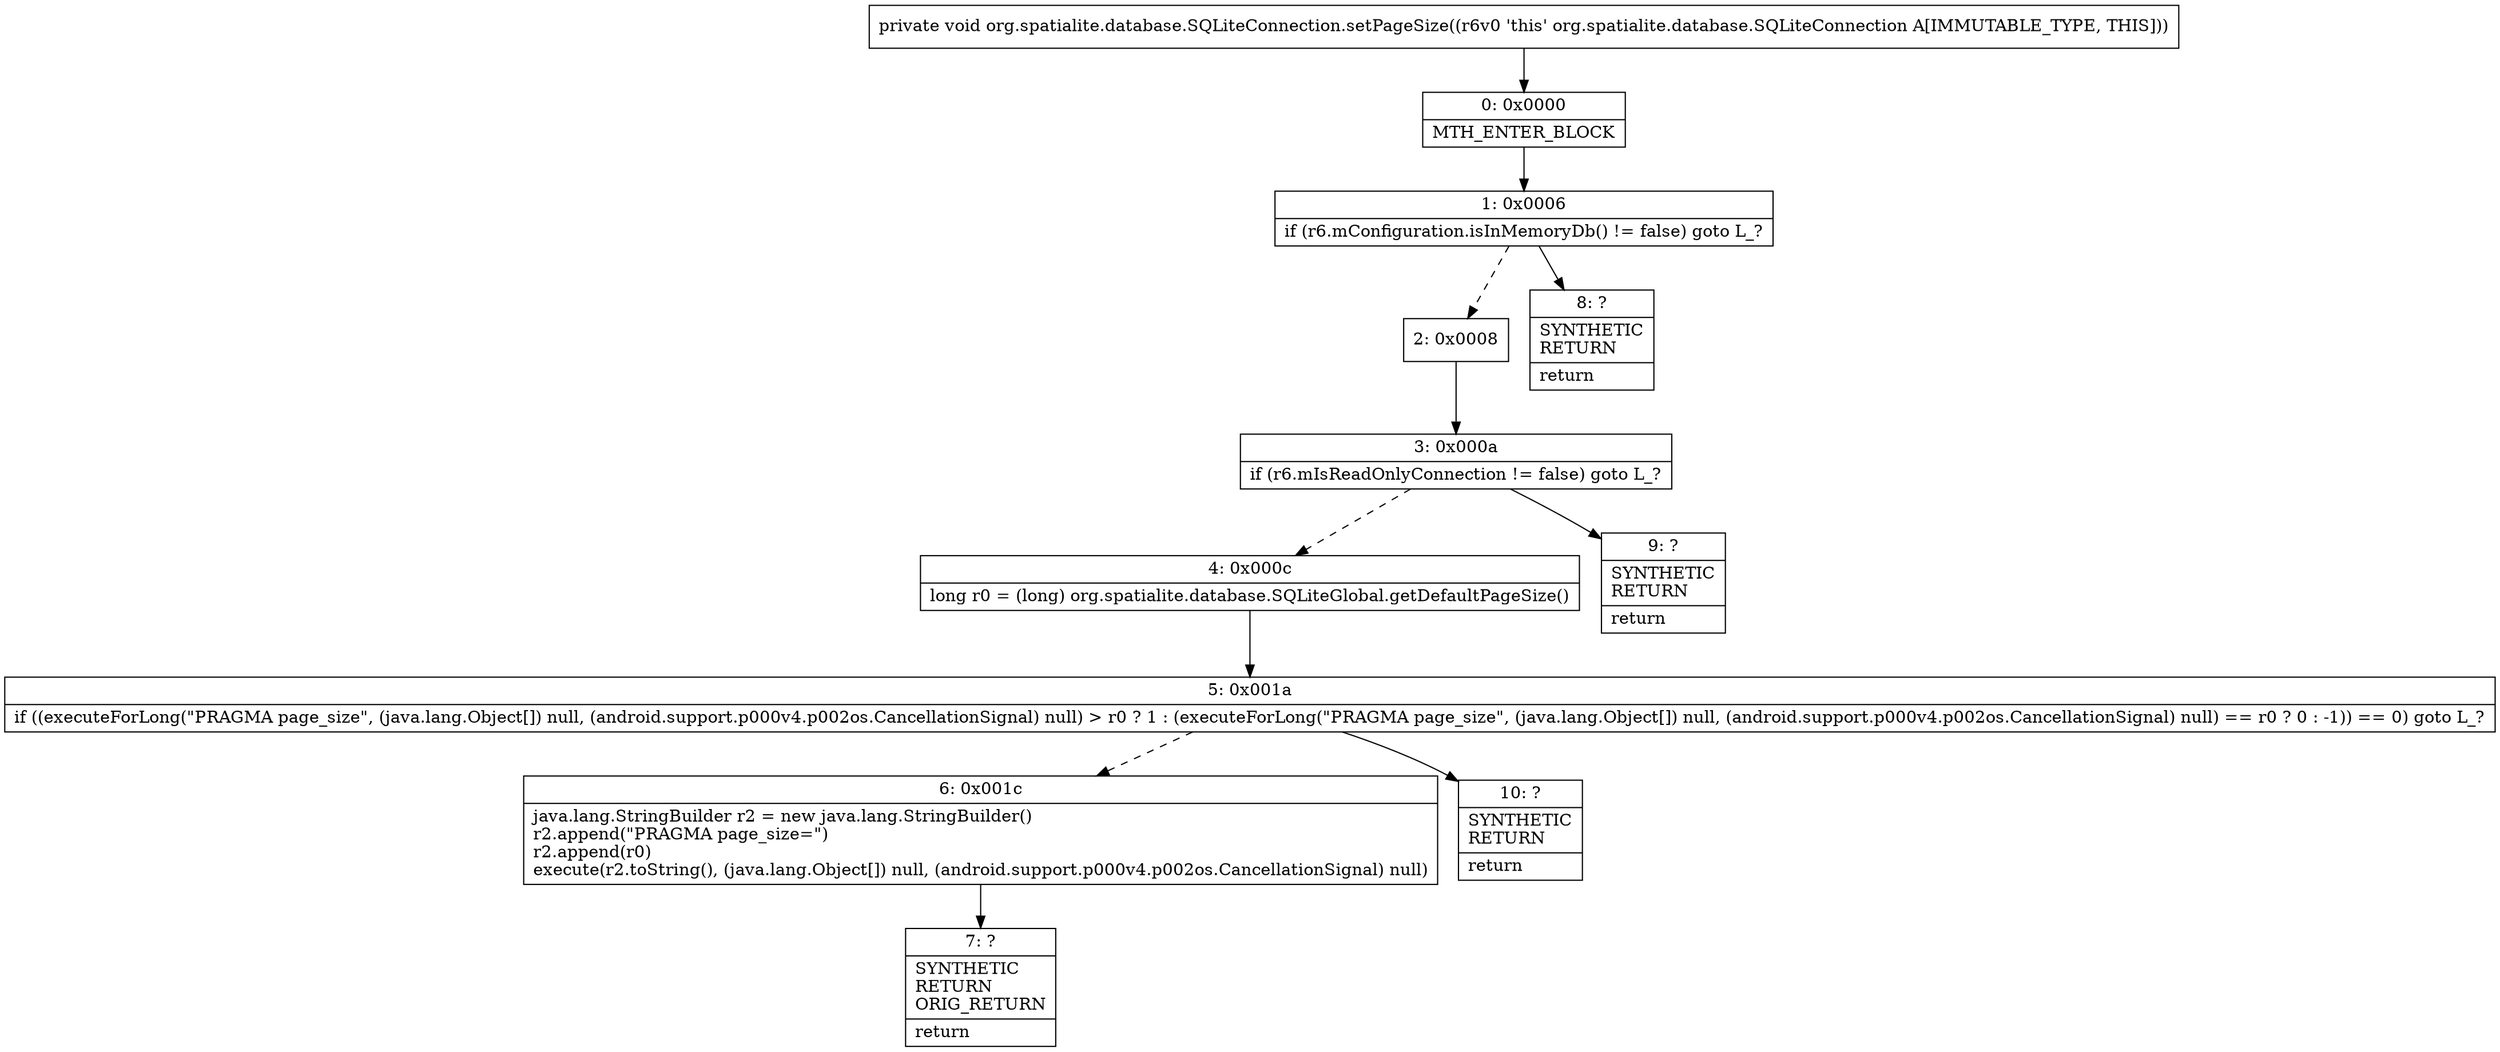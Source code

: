 digraph "CFG fororg.spatialite.database.SQLiteConnection.setPageSize()V" {
Node_0 [shape=record,label="{0\:\ 0x0000|MTH_ENTER_BLOCK\l}"];
Node_1 [shape=record,label="{1\:\ 0x0006|if (r6.mConfiguration.isInMemoryDb() != false) goto L_?\l}"];
Node_2 [shape=record,label="{2\:\ 0x0008}"];
Node_3 [shape=record,label="{3\:\ 0x000a|if (r6.mIsReadOnlyConnection != false) goto L_?\l}"];
Node_4 [shape=record,label="{4\:\ 0x000c|long r0 = (long) org.spatialite.database.SQLiteGlobal.getDefaultPageSize()\l}"];
Node_5 [shape=record,label="{5\:\ 0x001a|if ((executeForLong(\"PRAGMA page_size\", (java.lang.Object[]) null, (android.support.p000v4.p002os.CancellationSignal) null) \> r0 ? 1 : (executeForLong(\"PRAGMA page_size\", (java.lang.Object[]) null, (android.support.p000v4.p002os.CancellationSignal) null) == r0 ? 0 : \-1)) == 0) goto L_?\l}"];
Node_6 [shape=record,label="{6\:\ 0x001c|java.lang.StringBuilder r2 = new java.lang.StringBuilder()\lr2.append(\"PRAGMA page_size=\")\lr2.append(r0)\lexecute(r2.toString(), (java.lang.Object[]) null, (android.support.p000v4.p002os.CancellationSignal) null)\l}"];
Node_7 [shape=record,label="{7\:\ ?|SYNTHETIC\lRETURN\lORIG_RETURN\l|return\l}"];
Node_8 [shape=record,label="{8\:\ ?|SYNTHETIC\lRETURN\l|return\l}"];
Node_9 [shape=record,label="{9\:\ ?|SYNTHETIC\lRETURN\l|return\l}"];
Node_10 [shape=record,label="{10\:\ ?|SYNTHETIC\lRETURN\l|return\l}"];
MethodNode[shape=record,label="{private void org.spatialite.database.SQLiteConnection.setPageSize((r6v0 'this' org.spatialite.database.SQLiteConnection A[IMMUTABLE_TYPE, THIS])) }"];
MethodNode -> Node_0;
Node_0 -> Node_1;
Node_1 -> Node_2[style=dashed];
Node_1 -> Node_8;
Node_2 -> Node_3;
Node_3 -> Node_4[style=dashed];
Node_3 -> Node_9;
Node_4 -> Node_5;
Node_5 -> Node_6[style=dashed];
Node_5 -> Node_10;
Node_6 -> Node_7;
}


